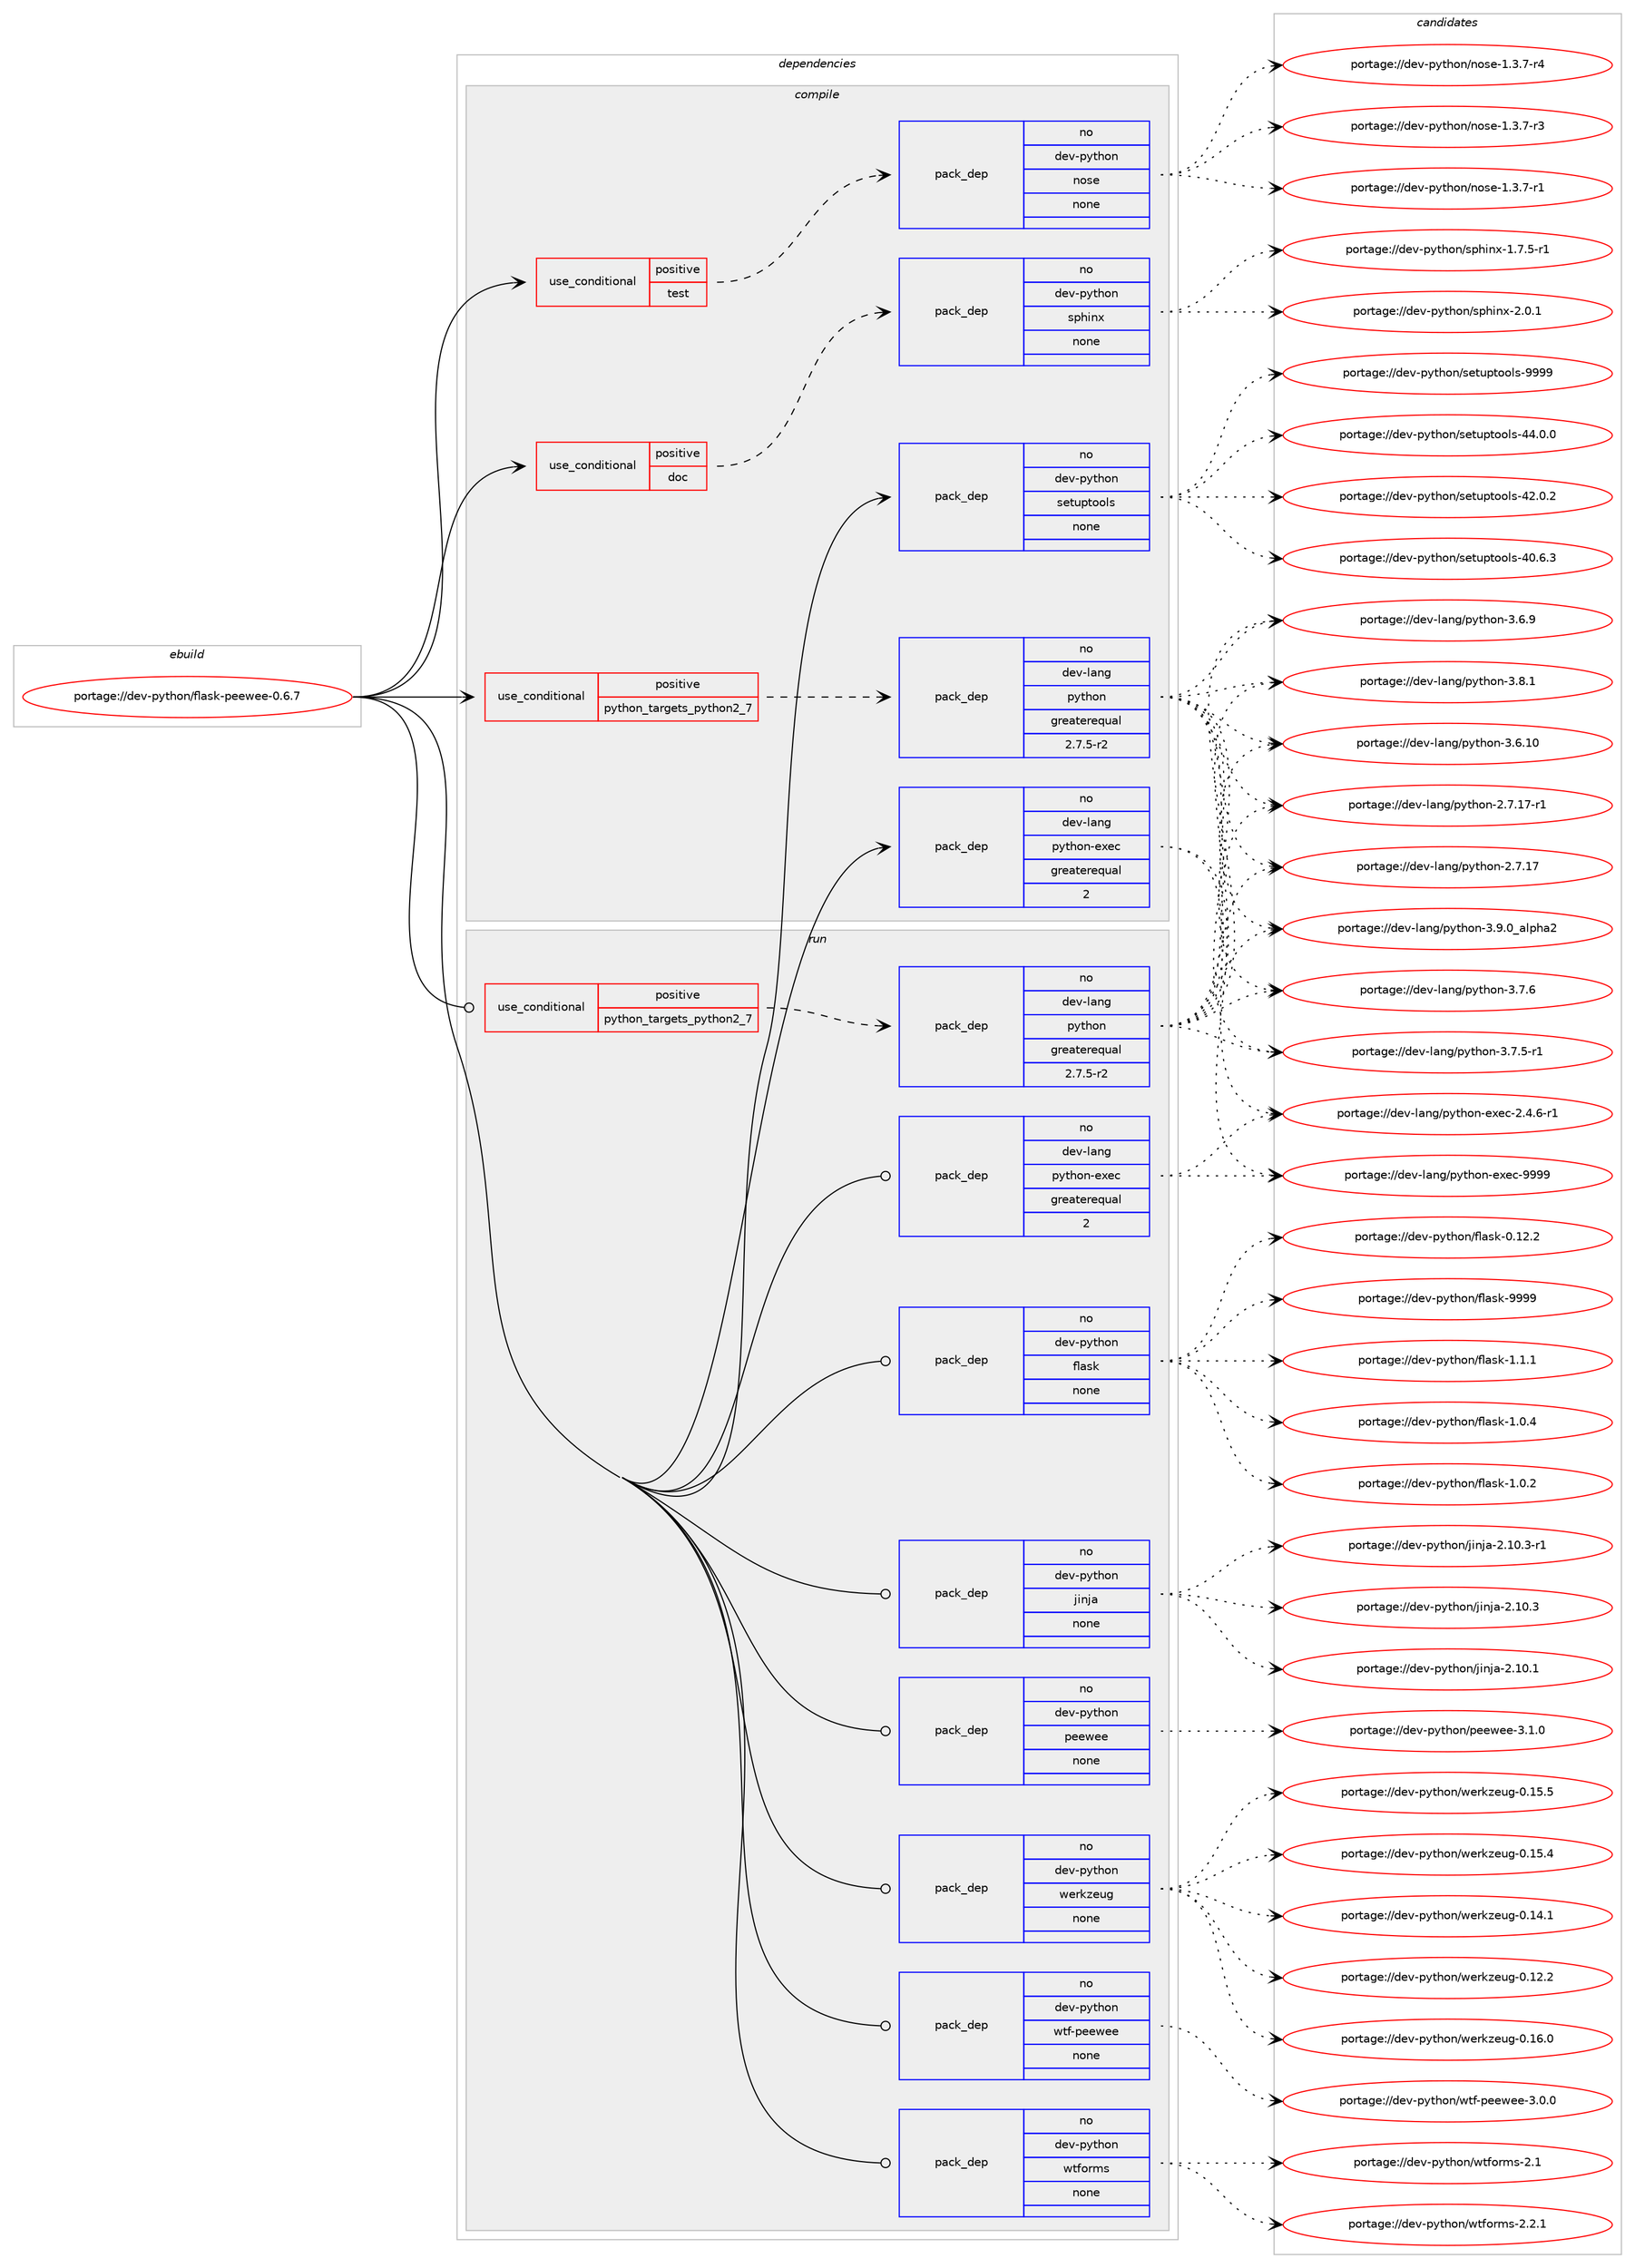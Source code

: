 digraph prolog {

# *************
# Graph options
# *************

newrank=true;
concentrate=true;
compound=true;
graph [rankdir=LR,fontname=Helvetica,fontsize=10,ranksep=1.5];#, ranksep=2.5, nodesep=0.2];
edge  [arrowhead=vee];
node  [fontname=Helvetica,fontsize=10];

# **********
# The ebuild
# **********

subgraph cluster_leftcol {
color=gray;
label=<<i>ebuild</i>>;
id [label="portage://dev-python/flask-peewee-0.6.7", color=red, width=4, href="../dev-python/flask-peewee-0.6.7.svg"];
}

# ****************
# The dependencies
# ****************

subgraph cluster_midcol {
color=gray;
label=<<i>dependencies</i>>;
subgraph cluster_compile {
fillcolor="#eeeeee";
style=filled;
label=<<i>compile</i>>;
subgraph cond115788 {
dependency460530 [label=<<TABLE BORDER="0" CELLBORDER="1" CELLSPACING="0" CELLPADDING="4"><TR><TD ROWSPAN="3" CELLPADDING="10">use_conditional</TD></TR><TR><TD>positive</TD></TR><TR><TD>doc</TD></TR></TABLE>>, shape=none, color=red];
subgraph pack339752 {
dependency460531 [label=<<TABLE BORDER="0" CELLBORDER="1" CELLSPACING="0" CELLPADDING="4" WIDTH="220"><TR><TD ROWSPAN="6" CELLPADDING="30">pack_dep</TD></TR><TR><TD WIDTH="110">no</TD></TR><TR><TD>dev-python</TD></TR><TR><TD>sphinx</TD></TR><TR><TD>none</TD></TR><TR><TD></TD></TR></TABLE>>, shape=none, color=blue];
}
dependency460530:e -> dependency460531:w [weight=20,style="dashed",arrowhead="vee"];
}
id:e -> dependency460530:w [weight=20,style="solid",arrowhead="vee"];
subgraph cond115789 {
dependency460532 [label=<<TABLE BORDER="0" CELLBORDER="1" CELLSPACING="0" CELLPADDING="4"><TR><TD ROWSPAN="3" CELLPADDING="10">use_conditional</TD></TR><TR><TD>positive</TD></TR><TR><TD>python_targets_python2_7</TD></TR></TABLE>>, shape=none, color=red];
subgraph pack339753 {
dependency460533 [label=<<TABLE BORDER="0" CELLBORDER="1" CELLSPACING="0" CELLPADDING="4" WIDTH="220"><TR><TD ROWSPAN="6" CELLPADDING="30">pack_dep</TD></TR><TR><TD WIDTH="110">no</TD></TR><TR><TD>dev-lang</TD></TR><TR><TD>python</TD></TR><TR><TD>greaterequal</TD></TR><TR><TD>2.7.5-r2</TD></TR></TABLE>>, shape=none, color=blue];
}
dependency460532:e -> dependency460533:w [weight=20,style="dashed",arrowhead="vee"];
}
id:e -> dependency460532:w [weight=20,style="solid",arrowhead="vee"];
subgraph cond115790 {
dependency460534 [label=<<TABLE BORDER="0" CELLBORDER="1" CELLSPACING="0" CELLPADDING="4"><TR><TD ROWSPAN="3" CELLPADDING="10">use_conditional</TD></TR><TR><TD>positive</TD></TR><TR><TD>test</TD></TR></TABLE>>, shape=none, color=red];
subgraph pack339754 {
dependency460535 [label=<<TABLE BORDER="0" CELLBORDER="1" CELLSPACING="0" CELLPADDING="4" WIDTH="220"><TR><TD ROWSPAN="6" CELLPADDING="30">pack_dep</TD></TR><TR><TD WIDTH="110">no</TD></TR><TR><TD>dev-python</TD></TR><TR><TD>nose</TD></TR><TR><TD>none</TD></TR><TR><TD></TD></TR></TABLE>>, shape=none, color=blue];
}
dependency460534:e -> dependency460535:w [weight=20,style="dashed",arrowhead="vee"];
}
id:e -> dependency460534:w [weight=20,style="solid",arrowhead="vee"];
subgraph pack339755 {
dependency460536 [label=<<TABLE BORDER="0" CELLBORDER="1" CELLSPACING="0" CELLPADDING="4" WIDTH="220"><TR><TD ROWSPAN="6" CELLPADDING="30">pack_dep</TD></TR><TR><TD WIDTH="110">no</TD></TR><TR><TD>dev-lang</TD></TR><TR><TD>python-exec</TD></TR><TR><TD>greaterequal</TD></TR><TR><TD>2</TD></TR></TABLE>>, shape=none, color=blue];
}
id:e -> dependency460536:w [weight=20,style="solid",arrowhead="vee"];
subgraph pack339756 {
dependency460537 [label=<<TABLE BORDER="0" CELLBORDER="1" CELLSPACING="0" CELLPADDING="4" WIDTH="220"><TR><TD ROWSPAN="6" CELLPADDING="30">pack_dep</TD></TR><TR><TD WIDTH="110">no</TD></TR><TR><TD>dev-python</TD></TR><TR><TD>setuptools</TD></TR><TR><TD>none</TD></TR><TR><TD></TD></TR></TABLE>>, shape=none, color=blue];
}
id:e -> dependency460537:w [weight=20,style="solid",arrowhead="vee"];
}
subgraph cluster_compileandrun {
fillcolor="#eeeeee";
style=filled;
label=<<i>compile and run</i>>;
}
subgraph cluster_run {
fillcolor="#eeeeee";
style=filled;
label=<<i>run</i>>;
subgraph cond115791 {
dependency460538 [label=<<TABLE BORDER="0" CELLBORDER="1" CELLSPACING="0" CELLPADDING="4"><TR><TD ROWSPAN="3" CELLPADDING="10">use_conditional</TD></TR><TR><TD>positive</TD></TR><TR><TD>python_targets_python2_7</TD></TR></TABLE>>, shape=none, color=red];
subgraph pack339757 {
dependency460539 [label=<<TABLE BORDER="0" CELLBORDER="1" CELLSPACING="0" CELLPADDING="4" WIDTH="220"><TR><TD ROWSPAN="6" CELLPADDING="30">pack_dep</TD></TR><TR><TD WIDTH="110">no</TD></TR><TR><TD>dev-lang</TD></TR><TR><TD>python</TD></TR><TR><TD>greaterequal</TD></TR><TR><TD>2.7.5-r2</TD></TR></TABLE>>, shape=none, color=blue];
}
dependency460538:e -> dependency460539:w [weight=20,style="dashed",arrowhead="vee"];
}
id:e -> dependency460538:w [weight=20,style="solid",arrowhead="odot"];
subgraph pack339758 {
dependency460540 [label=<<TABLE BORDER="0" CELLBORDER="1" CELLSPACING="0" CELLPADDING="4" WIDTH="220"><TR><TD ROWSPAN="6" CELLPADDING="30">pack_dep</TD></TR><TR><TD WIDTH="110">no</TD></TR><TR><TD>dev-lang</TD></TR><TR><TD>python-exec</TD></TR><TR><TD>greaterequal</TD></TR><TR><TD>2</TD></TR></TABLE>>, shape=none, color=blue];
}
id:e -> dependency460540:w [weight=20,style="solid",arrowhead="odot"];
subgraph pack339759 {
dependency460541 [label=<<TABLE BORDER="0" CELLBORDER="1" CELLSPACING="0" CELLPADDING="4" WIDTH="220"><TR><TD ROWSPAN="6" CELLPADDING="30">pack_dep</TD></TR><TR><TD WIDTH="110">no</TD></TR><TR><TD>dev-python</TD></TR><TR><TD>flask</TD></TR><TR><TD>none</TD></TR><TR><TD></TD></TR></TABLE>>, shape=none, color=blue];
}
id:e -> dependency460541:w [weight=20,style="solid",arrowhead="odot"];
subgraph pack339760 {
dependency460542 [label=<<TABLE BORDER="0" CELLBORDER="1" CELLSPACING="0" CELLPADDING="4" WIDTH="220"><TR><TD ROWSPAN="6" CELLPADDING="30">pack_dep</TD></TR><TR><TD WIDTH="110">no</TD></TR><TR><TD>dev-python</TD></TR><TR><TD>jinja</TD></TR><TR><TD>none</TD></TR><TR><TD></TD></TR></TABLE>>, shape=none, color=blue];
}
id:e -> dependency460542:w [weight=20,style="solid",arrowhead="odot"];
subgraph pack339761 {
dependency460543 [label=<<TABLE BORDER="0" CELLBORDER="1" CELLSPACING="0" CELLPADDING="4" WIDTH="220"><TR><TD ROWSPAN="6" CELLPADDING="30">pack_dep</TD></TR><TR><TD WIDTH="110">no</TD></TR><TR><TD>dev-python</TD></TR><TR><TD>peewee</TD></TR><TR><TD>none</TD></TR><TR><TD></TD></TR></TABLE>>, shape=none, color=blue];
}
id:e -> dependency460543:w [weight=20,style="solid",arrowhead="odot"];
subgraph pack339762 {
dependency460544 [label=<<TABLE BORDER="0" CELLBORDER="1" CELLSPACING="0" CELLPADDING="4" WIDTH="220"><TR><TD ROWSPAN="6" CELLPADDING="30">pack_dep</TD></TR><TR><TD WIDTH="110">no</TD></TR><TR><TD>dev-python</TD></TR><TR><TD>werkzeug</TD></TR><TR><TD>none</TD></TR><TR><TD></TD></TR></TABLE>>, shape=none, color=blue];
}
id:e -> dependency460544:w [weight=20,style="solid",arrowhead="odot"];
subgraph pack339763 {
dependency460545 [label=<<TABLE BORDER="0" CELLBORDER="1" CELLSPACING="0" CELLPADDING="4" WIDTH="220"><TR><TD ROWSPAN="6" CELLPADDING="30">pack_dep</TD></TR><TR><TD WIDTH="110">no</TD></TR><TR><TD>dev-python</TD></TR><TR><TD>wtf-peewee</TD></TR><TR><TD>none</TD></TR><TR><TD></TD></TR></TABLE>>, shape=none, color=blue];
}
id:e -> dependency460545:w [weight=20,style="solid",arrowhead="odot"];
subgraph pack339764 {
dependency460546 [label=<<TABLE BORDER="0" CELLBORDER="1" CELLSPACING="0" CELLPADDING="4" WIDTH="220"><TR><TD ROWSPAN="6" CELLPADDING="30">pack_dep</TD></TR><TR><TD WIDTH="110">no</TD></TR><TR><TD>dev-python</TD></TR><TR><TD>wtforms</TD></TR><TR><TD>none</TD></TR><TR><TD></TD></TR></TABLE>>, shape=none, color=blue];
}
id:e -> dependency460546:w [weight=20,style="solid",arrowhead="odot"];
}
}

# **************
# The candidates
# **************

subgraph cluster_choices {
rank=same;
color=gray;
label=<<i>candidates</i>>;

subgraph choice339752 {
color=black;
nodesep=1;
choice1001011184511212111610411111047115112104105110120455046484649 [label="portage://dev-python/sphinx-2.0.1", color=red, width=4,href="../dev-python/sphinx-2.0.1.svg"];
choice10010111845112121116104111110471151121041051101204549465546534511449 [label="portage://dev-python/sphinx-1.7.5-r1", color=red, width=4,href="../dev-python/sphinx-1.7.5-r1.svg"];
dependency460531:e -> choice1001011184511212111610411111047115112104105110120455046484649:w [style=dotted,weight="100"];
dependency460531:e -> choice10010111845112121116104111110471151121041051101204549465546534511449:w [style=dotted,weight="100"];
}
subgraph choice339753 {
color=black;
nodesep=1;
choice10010111845108971101034711212111610411111045514657464895971081121049750 [label="portage://dev-lang/python-3.9.0_alpha2", color=red, width=4,href="../dev-lang/python-3.9.0_alpha2.svg"];
choice100101118451089711010347112121116104111110455146564649 [label="portage://dev-lang/python-3.8.1", color=red, width=4,href="../dev-lang/python-3.8.1.svg"];
choice100101118451089711010347112121116104111110455146554654 [label="portage://dev-lang/python-3.7.6", color=red, width=4,href="../dev-lang/python-3.7.6.svg"];
choice1001011184510897110103471121211161041111104551465546534511449 [label="portage://dev-lang/python-3.7.5-r1", color=red, width=4,href="../dev-lang/python-3.7.5-r1.svg"];
choice100101118451089711010347112121116104111110455146544657 [label="portage://dev-lang/python-3.6.9", color=red, width=4,href="../dev-lang/python-3.6.9.svg"];
choice10010111845108971101034711212111610411111045514654464948 [label="portage://dev-lang/python-3.6.10", color=red, width=4,href="../dev-lang/python-3.6.10.svg"];
choice100101118451089711010347112121116104111110455046554649554511449 [label="portage://dev-lang/python-2.7.17-r1", color=red, width=4,href="../dev-lang/python-2.7.17-r1.svg"];
choice10010111845108971101034711212111610411111045504655464955 [label="portage://dev-lang/python-2.7.17", color=red, width=4,href="../dev-lang/python-2.7.17.svg"];
dependency460533:e -> choice10010111845108971101034711212111610411111045514657464895971081121049750:w [style=dotted,weight="100"];
dependency460533:e -> choice100101118451089711010347112121116104111110455146564649:w [style=dotted,weight="100"];
dependency460533:e -> choice100101118451089711010347112121116104111110455146554654:w [style=dotted,weight="100"];
dependency460533:e -> choice1001011184510897110103471121211161041111104551465546534511449:w [style=dotted,weight="100"];
dependency460533:e -> choice100101118451089711010347112121116104111110455146544657:w [style=dotted,weight="100"];
dependency460533:e -> choice10010111845108971101034711212111610411111045514654464948:w [style=dotted,weight="100"];
dependency460533:e -> choice100101118451089711010347112121116104111110455046554649554511449:w [style=dotted,weight="100"];
dependency460533:e -> choice10010111845108971101034711212111610411111045504655464955:w [style=dotted,weight="100"];
}
subgraph choice339754 {
color=black;
nodesep=1;
choice10010111845112121116104111110471101111151014549465146554511452 [label="portage://dev-python/nose-1.3.7-r4", color=red, width=4,href="../dev-python/nose-1.3.7-r4.svg"];
choice10010111845112121116104111110471101111151014549465146554511451 [label="portage://dev-python/nose-1.3.7-r3", color=red, width=4,href="../dev-python/nose-1.3.7-r3.svg"];
choice10010111845112121116104111110471101111151014549465146554511449 [label="portage://dev-python/nose-1.3.7-r1", color=red, width=4,href="../dev-python/nose-1.3.7-r1.svg"];
dependency460535:e -> choice10010111845112121116104111110471101111151014549465146554511452:w [style=dotted,weight="100"];
dependency460535:e -> choice10010111845112121116104111110471101111151014549465146554511451:w [style=dotted,weight="100"];
dependency460535:e -> choice10010111845112121116104111110471101111151014549465146554511449:w [style=dotted,weight="100"];
}
subgraph choice339755 {
color=black;
nodesep=1;
choice10010111845108971101034711212111610411111045101120101994557575757 [label="portage://dev-lang/python-exec-9999", color=red, width=4,href="../dev-lang/python-exec-9999.svg"];
choice10010111845108971101034711212111610411111045101120101994550465246544511449 [label="portage://dev-lang/python-exec-2.4.6-r1", color=red, width=4,href="../dev-lang/python-exec-2.4.6-r1.svg"];
dependency460536:e -> choice10010111845108971101034711212111610411111045101120101994557575757:w [style=dotted,weight="100"];
dependency460536:e -> choice10010111845108971101034711212111610411111045101120101994550465246544511449:w [style=dotted,weight="100"];
}
subgraph choice339756 {
color=black;
nodesep=1;
choice10010111845112121116104111110471151011161171121161111111081154557575757 [label="portage://dev-python/setuptools-9999", color=red, width=4,href="../dev-python/setuptools-9999.svg"];
choice100101118451121211161041111104711510111611711211611111110811545525246484648 [label="portage://dev-python/setuptools-44.0.0", color=red, width=4,href="../dev-python/setuptools-44.0.0.svg"];
choice100101118451121211161041111104711510111611711211611111110811545525046484650 [label="portage://dev-python/setuptools-42.0.2", color=red, width=4,href="../dev-python/setuptools-42.0.2.svg"];
choice100101118451121211161041111104711510111611711211611111110811545524846544651 [label="portage://dev-python/setuptools-40.6.3", color=red, width=4,href="../dev-python/setuptools-40.6.3.svg"];
dependency460537:e -> choice10010111845112121116104111110471151011161171121161111111081154557575757:w [style=dotted,weight="100"];
dependency460537:e -> choice100101118451121211161041111104711510111611711211611111110811545525246484648:w [style=dotted,weight="100"];
dependency460537:e -> choice100101118451121211161041111104711510111611711211611111110811545525046484650:w [style=dotted,weight="100"];
dependency460537:e -> choice100101118451121211161041111104711510111611711211611111110811545524846544651:w [style=dotted,weight="100"];
}
subgraph choice339757 {
color=black;
nodesep=1;
choice10010111845108971101034711212111610411111045514657464895971081121049750 [label="portage://dev-lang/python-3.9.0_alpha2", color=red, width=4,href="../dev-lang/python-3.9.0_alpha2.svg"];
choice100101118451089711010347112121116104111110455146564649 [label="portage://dev-lang/python-3.8.1", color=red, width=4,href="../dev-lang/python-3.8.1.svg"];
choice100101118451089711010347112121116104111110455146554654 [label="portage://dev-lang/python-3.7.6", color=red, width=4,href="../dev-lang/python-3.7.6.svg"];
choice1001011184510897110103471121211161041111104551465546534511449 [label="portage://dev-lang/python-3.7.5-r1", color=red, width=4,href="../dev-lang/python-3.7.5-r1.svg"];
choice100101118451089711010347112121116104111110455146544657 [label="portage://dev-lang/python-3.6.9", color=red, width=4,href="../dev-lang/python-3.6.9.svg"];
choice10010111845108971101034711212111610411111045514654464948 [label="portage://dev-lang/python-3.6.10", color=red, width=4,href="../dev-lang/python-3.6.10.svg"];
choice100101118451089711010347112121116104111110455046554649554511449 [label="portage://dev-lang/python-2.7.17-r1", color=red, width=4,href="../dev-lang/python-2.7.17-r1.svg"];
choice10010111845108971101034711212111610411111045504655464955 [label="portage://dev-lang/python-2.7.17", color=red, width=4,href="../dev-lang/python-2.7.17.svg"];
dependency460539:e -> choice10010111845108971101034711212111610411111045514657464895971081121049750:w [style=dotted,weight="100"];
dependency460539:e -> choice100101118451089711010347112121116104111110455146564649:w [style=dotted,weight="100"];
dependency460539:e -> choice100101118451089711010347112121116104111110455146554654:w [style=dotted,weight="100"];
dependency460539:e -> choice1001011184510897110103471121211161041111104551465546534511449:w [style=dotted,weight="100"];
dependency460539:e -> choice100101118451089711010347112121116104111110455146544657:w [style=dotted,weight="100"];
dependency460539:e -> choice10010111845108971101034711212111610411111045514654464948:w [style=dotted,weight="100"];
dependency460539:e -> choice100101118451089711010347112121116104111110455046554649554511449:w [style=dotted,weight="100"];
dependency460539:e -> choice10010111845108971101034711212111610411111045504655464955:w [style=dotted,weight="100"];
}
subgraph choice339758 {
color=black;
nodesep=1;
choice10010111845108971101034711212111610411111045101120101994557575757 [label="portage://dev-lang/python-exec-9999", color=red, width=4,href="../dev-lang/python-exec-9999.svg"];
choice10010111845108971101034711212111610411111045101120101994550465246544511449 [label="portage://dev-lang/python-exec-2.4.6-r1", color=red, width=4,href="../dev-lang/python-exec-2.4.6-r1.svg"];
dependency460540:e -> choice10010111845108971101034711212111610411111045101120101994557575757:w [style=dotted,weight="100"];
dependency460540:e -> choice10010111845108971101034711212111610411111045101120101994550465246544511449:w [style=dotted,weight="100"];
}
subgraph choice339759 {
color=black;
nodesep=1;
choice1001011184511212111610411111047102108971151074557575757 [label="portage://dev-python/flask-9999", color=red, width=4,href="../dev-python/flask-9999.svg"];
choice100101118451121211161041111104710210897115107454946494649 [label="portage://dev-python/flask-1.1.1", color=red, width=4,href="../dev-python/flask-1.1.1.svg"];
choice100101118451121211161041111104710210897115107454946484652 [label="portage://dev-python/flask-1.0.4", color=red, width=4,href="../dev-python/flask-1.0.4.svg"];
choice100101118451121211161041111104710210897115107454946484650 [label="portage://dev-python/flask-1.0.2", color=red, width=4,href="../dev-python/flask-1.0.2.svg"];
choice10010111845112121116104111110471021089711510745484649504650 [label="portage://dev-python/flask-0.12.2", color=red, width=4,href="../dev-python/flask-0.12.2.svg"];
dependency460541:e -> choice1001011184511212111610411111047102108971151074557575757:w [style=dotted,weight="100"];
dependency460541:e -> choice100101118451121211161041111104710210897115107454946494649:w [style=dotted,weight="100"];
dependency460541:e -> choice100101118451121211161041111104710210897115107454946484652:w [style=dotted,weight="100"];
dependency460541:e -> choice100101118451121211161041111104710210897115107454946484650:w [style=dotted,weight="100"];
dependency460541:e -> choice10010111845112121116104111110471021089711510745484649504650:w [style=dotted,weight="100"];
}
subgraph choice339760 {
color=black;
nodesep=1;
choice100101118451121211161041111104710610511010697455046494846514511449 [label="portage://dev-python/jinja-2.10.3-r1", color=red, width=4,href="../dev-python/jinja-2.10.3-r1.svg"];
choice10010111845112121116104111110471061051101069745504649484651 [label="portage://dev-python/jinja-2.10.3", color=red, width=4,href="../dev-python/jinja-2.10.3.svg"];
choice10010111845112121116104111110471061051101069745504649484649 [label="portage://dev-python/jinja-2.10.1", color=red, width=4,href="../dev-python/jinja-2.10.1.svg"];
dependency460542:e -> choice100101118451121211161041111104710610511010697455046494846514511449:w [style=dotted,weight="100"];
dependency460542:e -> choice10010111845112121116104111110471061051101069745504649484651:w [style=dotted,weight="100"];
dependency460542:e -> choice10010111845112121116104111110471061051101069745504649484649:w [style=dotted,weight="100"];
}
subgraph choice339761 {
color=black;
nodesep=1;
choice1001011184511212111610411111047112101101119101101455146494648 [label="portage://dev-python/peewee-3.1.0", color=red, width=4,href="../dev-python/peewee-3.1.0.svg"];
dependency460543:e -> choice1001011184511212111610411111047112101101119101101455146494648:w [style=dotted,weight="100"];
}
subgraph choice339762 {
color=black;
nodesep=1;
choice100101118451121211161041111104711910111410712210111710345484649544648 [label="portage://dev-python/werkzeug-0.16.0", color=red, width=4,href="../dev-python/werkzeug-0.16.0.svg"];
choice100101118451121211161041111104711910111410712210111710345484649534653 [label="portage://dev-python/werkzeug-0.15.5", color=red, width=4,href="../dev-python/werkzeug-0.15.5.svg"];
choice100101118451121211161041111104711910111410712210111710345484649534652 [label="portage://dev-python/werkzeug-0.15.4", color=red, width=4,href="../dev-python/werkzeug-0.15.4.svg"];
choice100101118451121211161041111104711910111410712210111710345484649524649 [label="portage://dev-python/werkzeug-0.14.1", color=red, width=4,href="../dev-python/werkzeug-0.14.1.svg"];
choice100101118451121211161041111104711910111410712210111710345484649504650 [label="portage://dev-python/werkzeug-0.12.2", color=red, width=4,href="../dev-python/werkzeug-0.12.2.svg"];
dependency460544:e -> choice100101118451121211161041111104711910111410712210111710345484649544648:w [style=dotted,weight="100"];
dependency460544:e -> choice100101118451121211161041111104711910111410712210111710345484649534653:w [style=dotted,weight="100"];
dependency460544:e -> choice100101118451121211161041111104711910111410712210111710345484649534652:w [style=dotted,weight="100"];
dependency460544:e -> choice100101118451121211161041111104711910111410712210111710345484649524649:w [style=dotted,weight="100"];
dependency460544:e -> choice100101118451121211161041111104711910111410712210111710345484649504650:w [style=dotted,weight="100"];
}
subgraph choice339763 {
color=black;
nodesep=1;
choice100101118451121211161041111104711911610245112101101119101101455146484648 [label="portage://dev-python/wtf-peewee-3.0.0", color=red, width=4,href="../dev-python/wtf-peewee-3.0.0.svg"];
dependency460545:e -> choice100101118451121211161041111104711911610245112101101119101101455146484648:w [style=dotted,weight="100"];
}
subgraph choice339764 {
color=black;
nodesep=1;
choice1001011184511212111610411111047119116102111114109115455046504649 [label="portage://dev-python/wtforms-2.2.1", color=red, width=4,href="../dev-python/wtforms-2.2.1.svg"];
choice100101118451121211161041111104711911610211111410911545504649 [label="portage://dev-python/wtforms-2.1", color=red, width=4,href="../dev-python/wtforms-2.1.svg"];
dependency460546:e -> choice1001011184511212111610411111047119116102111114109115455046504649:w [style=dotted,weight="100"];
dependency460546:e -> choice100101118451121211161041111104711911610211111410911545504649:w [style=dotted,weight="100"];
}
}

}
